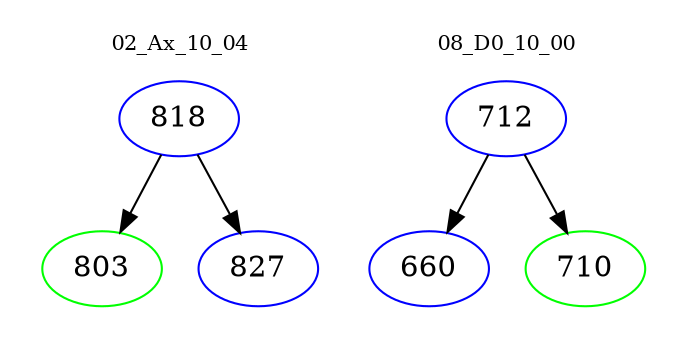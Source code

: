 digraph{
subgraph cluster_0 {
color = white
label = "02_Ax_10_04";
fontsize=10;
T0_818 [label="818", color="blue"]
T0_818 -> T0_803 [color="black"]
T0_803 [label="803", color="green"]
T0_818 -> T0_827 [color="black"]
T0_827 [label="827", color="blue"]
}
subgraph cluster_1 {
color = white
label = "08_D0_10_00";
fontsize=10;
T1_712 [label="712", color="blue"]
T1_712 -> T1_660 [color="black"]
T1_660 [label="660", color="blue"]
T1_712 -> T1_710 [color="black"]
T1_710 [label="710", color="green"]
}
}
